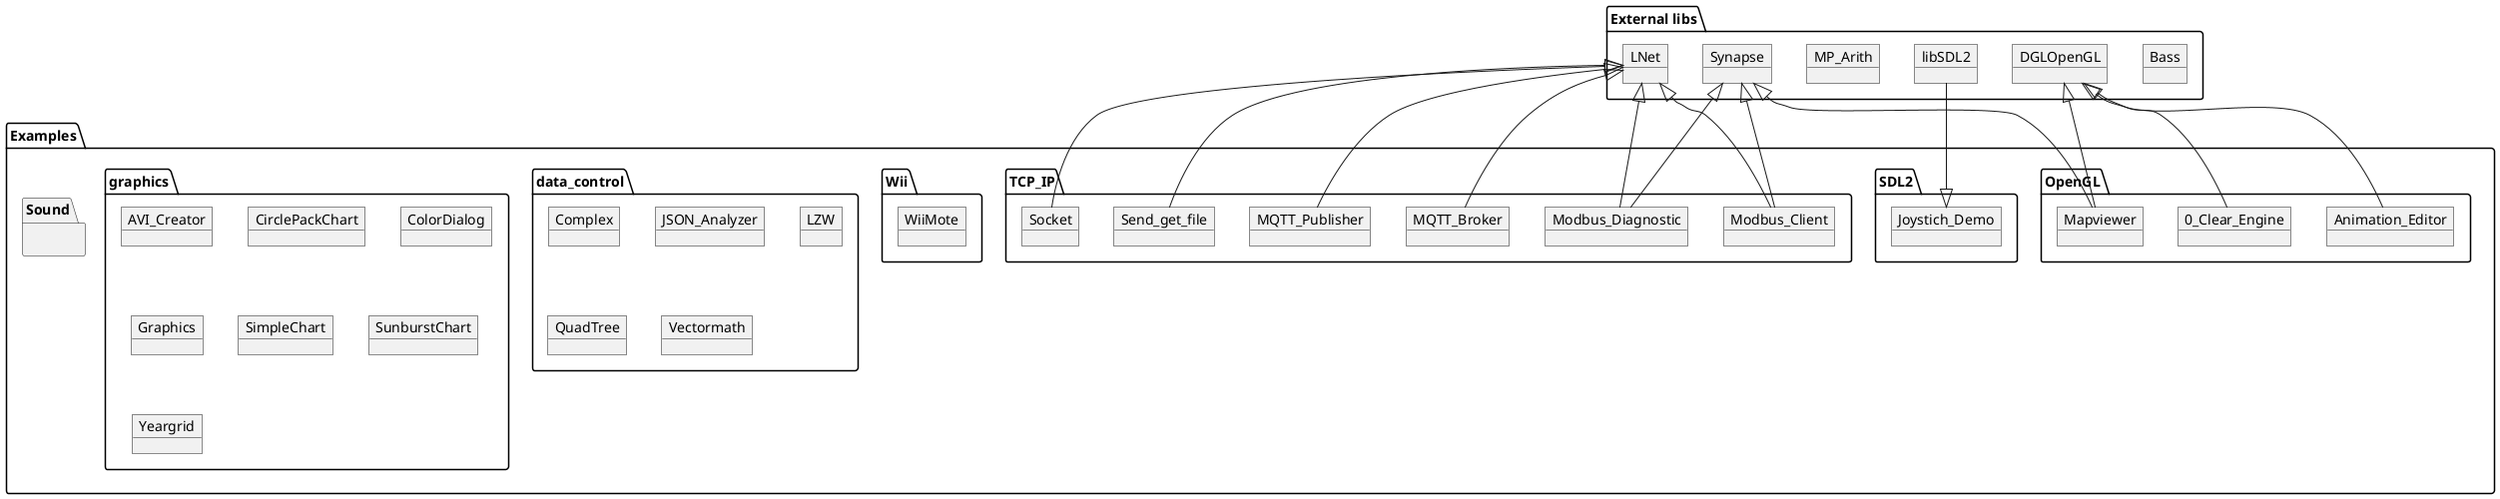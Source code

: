 'Convert to Image using: https://plantuml.com/de/
@startuml

package "Examples" {
  package "OpenGL" {
   object Animation_Editor
   object 0_Clear_Engine
   object Mapviewer
  }
  package "SDL2" {
   object Joystich_Demo
  }
  package "TCP_IP" {
   object MQTT_Broker
   object MQTT_Publisher
   object Modbus_Client
   object Modbus_Diagnostic
   object Send_get_file
   object Socket
  }
  package "Wii" {
    object WiiMote
  }
  package "data_control" {
    object Complex
    object JSON_Analyzer
    object LZW
    object QuadTree
    object Vectormath
  }
  package "graphics" {
   object AVI_Creator
   object CirclePackChart
   object ColorDialog
   object Graphics
   object SimpleChart
   object SunburstChart
   object Yeargrid
  }
  package "Sound" {
   
  }
}

package "External libs" 
{
  object Bass
  object DGLOpenGL
  object LNet 
  object MP_Arith
  object libSDL2
  object Synapse

  DGLOpenGL <|-- 0_Clear_Engine
  DGLOpenGL <|-- Animation_Editor 
  DGLOpenGL <|-- Mapviewer 
  Synapse <|-- Mapviewer 

  Joystich_Demo <|-- libSDL2

  LNet <|-- MQTT_Broker
  LNet <|-- MQTT_Publisher
  LNet <|-- Modbus_Client
  Synapse <|-- Modbus_Client
  LNet <|-- Modbus_Diagnostic
  Synapse <|-- Modbus_Diagnostic
  LNet <|-- Send_get_file
  LNet <|-- Socket

}

@enduml
